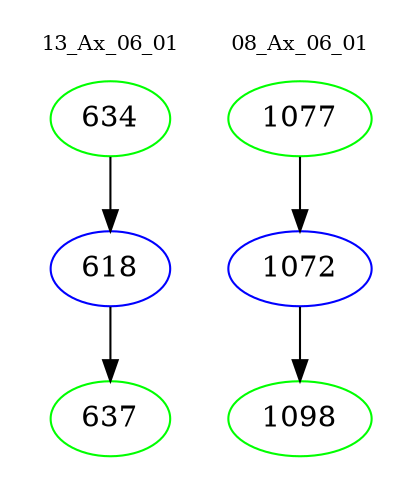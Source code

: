 digraph{
subgraph cluster_0 {
color = white
label = "13_Ax_06_01";
fontsize=10;
T0_634 [label="634", color="green"]
T0_634 -> T0_618 [color="black"]
T0_618 [label="618", color="blue"]
T0_618 -> T0_637 [color="black"]
T0_637 [label="637", color="green"]
}
subgraph cluster_1 {
color = white
label = "08_Ax_06_01";
fontsize=10;
T1_1077 [label="1077", color="green"]
T1_1077 -> T1_1072 [color="black"]
T1_1072 [label="1072", color="blue"]
T1_1072 -> T1_1098 [color="black"]
T1_1098 [label="1098", color="green"]
}
}
